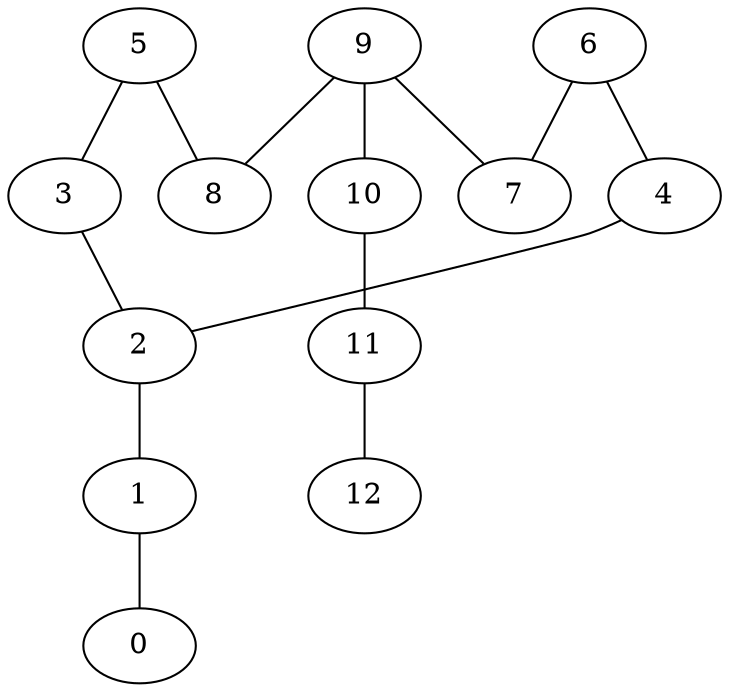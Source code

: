 graph circle250 {
0
1
2
3
4
5
6
7
8
9
10
11
12
1 -- 0
10 -- 11
11 -- 12
2 -- 1
3 -- 2
4 -- 2
5 -- 3
5 -- 8
6 -- 4
6 -- 7
9 -- 10
9 -- 7
9 -- 8
}